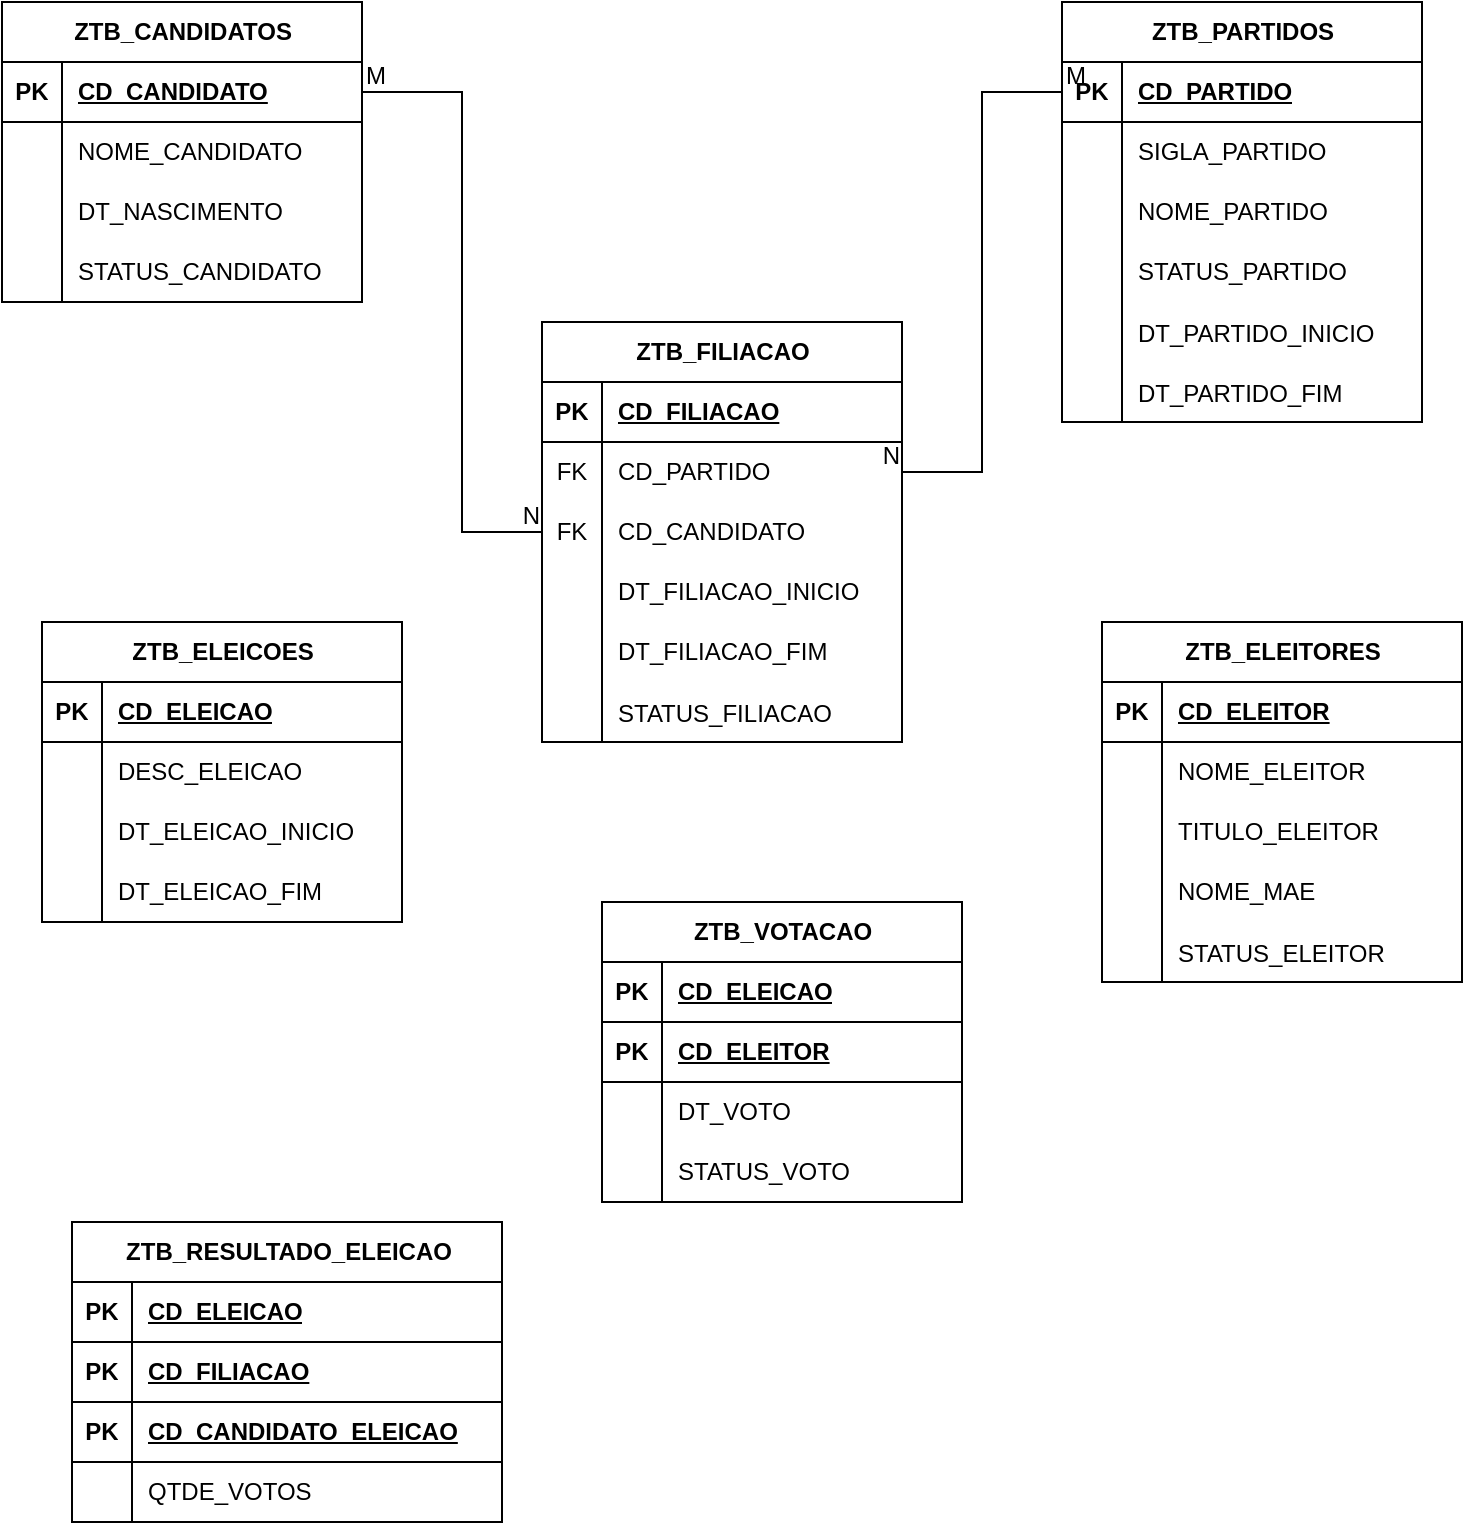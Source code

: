 <mxfile version="27.0.5">
  <diagram name="Página-1" id="LHLdbYDLwKnlRNUfdSUE">
    <mxGraphModel dx="1034" dy="570" grid="1" gridSize="10" guides="1" tooltips="1" connect="1" arrows="1" fold="1" page="1" pageScale="1" pageWidth="827" pageHeight="1169" math="0" shadow="0">
      <root>
        <mxCell id="0" />
        <mxCell id="1" parent="0" />
        <mxCell id="QNLO_LJFm2-wGWJ0qcla-3" value="ZTB_CANDIDATOS" style="shape=table;startSize=30;container=1;collapsible=1;childLayout=tableLayout;fixedRows=1;rowLines=0;fontStyle=1;align=center;resizeLast=1;html=1;" parent="1" vertex="1">
          <mxGeometry x="40" y="80" width="180" height="150" as="geometry" />
        </mxCell>
        <mxCell id="QNLO_LJFm2-wGWJ0qcla-4" value="" style="shape=tableRow;horizontal=0;startSize=0;swimlaneHead=0;swimlaneBody=0;fillColor=none;collapsible=0;dropTarget=0;points=[[0,0.5],[1,0.5]];portConstraint=eastwest;top=0;left=0;right=0;bottom=1;" parent="QNLO_LJFm2-wGWJ0qcla-3" vertex="1">
          <mxGeometry y="30" width="180" height="30" as="geometry" />
        </mxCell>
        <mxCell id="QNLO_LJFm2-wGWJ0qcla-5" value="PK" style="shape=partialRectangle;connectable=0;fillColor=none;top=0;left=0;bottom=0;right=0;fontStyle=1;overflow=hidden;whiteSpace=wrap;html=1;" parent="QNLO_LJFm2-wGWJ0qcla-4" vertex="1">
          <mxGeometry width="30" height="30" as="geometry">
            <mxRectangle width="30" height="30" as="alternateBounds" />
          </mxGeometry>
        </mxCell>
        <mxCell id="QNLO_LJFm2-wGWJ0qcla-6" value="CD_CANDIDATO" style="shape=partialRectangle;connectable=0;fillColor=none;top=0;left=0;bottom=0;right=0;align=left;spacingLeft=6;fontStyle=5;overflow=hidden;whiteSpace=wrap;html=1;" parent="QNLO_LJFm2-wGWJ0qcla-4" vertex="1">
          <mxGeometry x="30" width="150" height="30" as="geometry">
            <mxRectangle width="150" height="30" as="alternateBounds" />
          </mxGeometry>
        </mxCell>
        <mxCell id="QNLO_LJFm2-wGWJ0qcla-7" value="" style="shape=tableRow;horizontal=0;startSize=0;swimlaneHead=0;swimlaneBody=0;fillColor=none;collapsible=0;dropTarget=0;points=[[0,0.5],[1,0.5]];portConstraint=eastwest;top=0;left=0;right=0;bottom=0;" parent="QNLO_LJFm2-wGWJ0qcla-3" vertex="1">
          <mxGeometry y="60" width="180" height="30" as="geometry" />
        </mxCell>
        <mxCell id="QNLO_LJFm2-wGWJ0qcla-8" value="" style="shape=partialRectangle;connectable=0;fillColor=none;top=0;left=0;bottom=0;right=0;editable=1;overflow=hidden;whiteSpace=wrap;html=1;" parent="QNLO_LJFm2-wGWJ0qcla-7" vertex="1">
          <mxGeometry width="30" height="30" as="geometry">
            <mxRectangle width="30" height="30" as="alternateBounds" />
          </mxGeometry>
        </mxCell>
        <mxCell id="QNLO_LJFm2-wGWJ0qcla-9" value="NOME_CANDIDATO" style="shape=partialRectangle;connectable=0;fillColor=none;top=0;left=0;bottom=0;right=0;align=left;spacingLeft=6;overflow=hidden;whiteSpace=wrap;html=1;" parent="QNLO_LJFm2-wGWJ0qcla-7" vertex="1">
          <mxGeometry x="30" width="150" height="30" as="geometry">
            <mxRectangle width="150" height="30" as="alternateBounds" />
          </mxGeometry>
        </mxCell>
        <mxCell id="QNLO_LJFm2-wGWJ0qcla-10" value="" style="shape=tableRow;horizontal=0;startSize=0;swimlaneHead=0;swimlaneBody=0;fillColor=none;collapsible=0;dropTarget=0;points=[[0,0.5],[1,0.5]];portConstraint=eastwest;top=0;left=0;right=0;bottom=0;" parent="QNLO_LJFm2-wGWJ0qcla-3" vertex="1">
          <mxGeometry y="90" width="180" height="30" as="geometry" />
        </mxCell>
        <mxCell id="QNLO_LJFm2-wGWJ0qcla-11" value="" style="shape=partialRectangle;connectable=0;fillColor=none;top=0;left=0;bottom=0;right=0;editable=1;overflow=hidden;whiteSpace=wrap;html=1;" parent="QNLO_LJFm2-wGWJ0qcla-10" vertex="1">
          <mxGeometry width="30" height="30" as="geometry">
            <mxRectangle width="30" height="30" as="alternateBounds" />
          </mxGeometry>
        </mxCell>
        <mxCell id="QNLO_LJFm2-wGWJ0qcla-12" value="DT_NASCIMENTO" style="shape=partialRectangle;connectable=0;fillColor=none;top=0;left=0;bottom=0;right=0;align=left;spacingLeft=6;overflow=hidden;whiteSpace=wrap;html=1;" parent="QNLO_LJFm2-wGWJ0qcla-10" vertex="1">
          <mxGeometry x="30" width="150" height="30" as="geometry">
            <mxRectangle width="150" height="30" as="alternateBounds" />
          </mxGeometry>
        </mxCell>
        <mxCell id="QNLO_LJFm2-wGWJ0qcla-13" value="" style="shape=tableRow;horizontal=0;startSize=0;swimlaneHead=0;swimlaneBody=0;fillColor=none;collapsible=0;dropTarget=0;points=[[0,0.5],[1,0.5]];portConstraint=eastwest;top=0;left=0;right=0;bottom=0;" parent="QNLO_LJFm2-wGWJ0qcla-3" vertex="1">
          <mxGeometry y="120" width="180" height="30" as="geometry" />
        </mxCell>
        <mxCell id="QNLO_LJFm2-wGWJ0qcla-14" value="" style="shape=partialRectangle;connectable=0;fillColor=none;top=0;left=0;bottom=0;right=0;editable=1;overflow=hidden;whiteSpace=wrap;html=1;" parent="QNLO_LJFm2-wGWJ0qcla-13" vertex="1">
          <mxGeometry width="30" height="30" as="geometry">
            <mxRectangle width="30" height="30" as="alternateBounds" />
          </mxGeometry>
        </mxCell>
        <mxCell id="QNLO_LJFm2-wGWJ0qcla-15" value="STATUS_CANDIDATO" style="shape=partialRectangle;connectable=0;fillColor=none;top=0;left=0;bottom=0;right=0;align=left;spacingLeft=6;overflow=hidden;whiteSpace=wrap;html=1;" parent="QNLO_LJFm2-wGWJ0qcla-13" vertex="1">
          <mxGeometry x="30" width="150" height="30" as="geometry">
            <mxRectangle width="150" height="30" as="alternateBounds" />
          </mxGeometry>
        </mxCell>
        <mxCell id="QNLO_LJFm2-wGWJ0qcla-16" value="ZTB_PARTIDOS" style="shape=table;startSize=30;container=1;collapsible=1;childLayout=tableLayout;fixedRows=1;rowLines=0;fontStyle=1;align=center;resizeLast=1;html=1;" parent="1" vertex="1">
          <mxGeometry x="570" y="80" width="180" height="210" as="geometry" />
        </mxCell>
        <mxCell id="QNLO_LJFm2-wGWJ0qcla-17" value="" style="shape=tableRow;horizontal=0;startSize=0;swimlaneHead=0;swimlaneBody=0;fillColor=none;collapsible=0;dropTarget=0;points=[[0,0.5],[1,0.5]];portConstraint=eastwest;top=0;left=0;right=0;bottom=1;" parent="QNLO_LJFm2-wGWJ0qcla-16" vertex="1">
          <mxGeometry y="30" width="180" height="30" as="geometry" />
        </mxCell>
        <mxCell id="QNLO_LJFm2-wGWJ0qcla-18" value="PK" style="shape=partialRectangle;connectable=0;fillColor=none;top=0;left=0;bottom=0;right=0;fontStyle=1;overflow=hidden;whiteSpace=wrap;html=1;" parent="QNLO_LJFm2-wGWJ0qcla-17" vertex="1">
          <mxGeometry width="30" height="30" as="geometry">
            <mxRectangle width="30" height="30" as="alternateBounds" />
          </mxGeometry>
        </mxCell>
        <mxCell id="QNLO_LJFm2-wGWJ0qcla-19" value="CD_PARTIDO" style="shape=partialRectangle;connectable=0;fillColor=none;top=0;left=0;bottom=0;right=0;align=left;spacingLeft=6;fontStyle=5;overflow=hidden;whiteSpace=wrap;html=1;" parent="QNLO_LJFm2-wGWJ0qcla-17" vertex="1">
          <mxGeometry x="30" width="150" height="30" as="geometry">
            <mxRectangle width="150" height="30" as="alternateBounds" />
          </mxGeometry>
        </mxCell>
        <mxCell id="QNLO_LJFm2-wGWJ0qcla-20" value="" style="shape=tableRow;horizontal=0;startSize=0;swimlaneHead=0;swimlaneBody=0;fillColor=none;collapsible=0;dropTarget=0;points=[[0,0.5],[1,0.5]];portConstraint=eastwest;top=0;left=0;right=0;bottom=0;" parent="QNLO_LJFm2-wGWJ0qcla-16" vertex="1">
          <mxGeometry y="60" width="180" height="30" as="geometry" />
        </mxCell>
        <mxCell id="QNLO_LJFm2-wGWJ0qcla-21" value="" style="shape=partialRectangle;connectable=0;fillColor=none;top=0;left=0;bottom=0;right=0;editable=1;overflow=hidden;whiteSpace=wrap;html=1;" parent="QNLO_LJFm2-wGWJ0qcla-20" vertex="1">
          <mxGeometry width="30" height="30" as="geometry">
            <mxRectangle width="30" height="30" as="alternateBounds" />
          </mxGeometry>
        </mxCell>
        <mxCell id="QNLO_LJFm2-wGWJ0qcla-22" value="SIGLA_PARTIDO" style="shape=partialRectangle;connectable=0;fillColor=none;top=0;left=0;bottom=0;right=0;align=left;spacingLeft=6;overflow=hidden;whiteSpace=wrap;html=1;" parent="QNLO_LJFm2-wGWJ0qcla-20" vertex="1">
          <mxGeometry x="30" width="150" height="30" as="geometry">
            <mxRectangle width="150" height="30" as="alternateBounds" />
          </mxGeometry>
        </mxCell>
        <mxCell id="QNLO_LJFm2-wGWJ0qcla-23" value="" style="shape=tableRow;horizontal=0;startSize=0;swimlaneHead=0;swimlaneBody=0;fillColor=none;collapsible=0;dropTarget=0;points=[[0,0.5],[1,0.5]];portConstraint=eastwest;top=0;left=0;right=0;bottom=0;" parent="QNLO_LJFm2-wGWJ0qcla-16" vertex="1">
          <mxGeometry y="90" width="180" height="30" as="geometry" />
        </mxCell>
        <mxCell id="QNLO_LJFm2-wGWJ0qcla-24" value="" style="shape=partialRectangle;connectable=0;fillColor=none;top=0;left=0;bottom=0;right=0;editable=1;overflow=hidden;whiteSpace=wrap;html=1;" parent="QNLO_LJFm2-wGWJ0qcla-23" vertex="1">
          <mxGeometry width="30" height="30" as="geometry">
            <mxRectangle width="30" height="30" as="alternateBounds" />
          </mxGeometry>
        </mxCell>
        <mxCell id="QNLO_LJFm2-wGWJ0qcla-25" value="NOME_PARTIDO" style="shape=partialRectangle;connectable=0;fillColor=none;top=0;left=0;bottom=0;right=0;align=left;spacingLeft=6;overflow=hidden;whiteSpace=wrap;html=1;" parent="QNLO_LJFm2-wGWJ0qcla-23" vertex="1">
          <mxGeometry x="30" width="150" height="30" as="geometry">
            <mxRectangle width="150" height="30" as="alternateBounds" />
          </mxGeometry>
        </mxCell>
        <mxCell id="QNLO_LJFm2-wGWJ0qcla-26" value="" style="shape=tableRow;horizontal=0;startSize=0;swimlaneHead=0;swimlaneBody=0;fillColor=none;collapsible=0;dropTarget=0;points=[[0,0.5],[1,0.5]];portConstraint=eastwest;top=0;left=0;right=0;bottom=0;" parent="QNLO_LJFm2-wGWJ0qcla-16" vertex="1">
          <mxGeometry y="120" width="180" height="30" as="geometry" />
        </mxCell>
        <mxCell id="QNLO_LJFm2-wGWJ0qcla-27" value="" style="shape=partialRectangle;connectable=0;fillColor=none;top=0;left=0;bottom=0;right=0;editable=1;overflow=hidden;whiteSpace=wrap;html=1;" parent="QNLO_LJFm2-wGWJ0qcla-26" vertex="1">
          <mxGeometry width="30" height="30" as="geometry">
            <mxRectangle width="30" height="30" as="alternateBounds" />
          </mxGeometry>
        </mxCell>
        <mxCell id="QNLO_LJFm2-wGWJ0qcla-28" value="STATUS_PARTIDO" style="shape=partialRectangle;connectable=0;fillColor=none;top=0;left=0;bottom=0;right=0;align=left;spacingLeft=6;overflow=hidden;whiteSpace=wrap;html=1;" parent="QNLO_LJFm2-wGWJ0qcla-26" vertex="1">
          <mxGeometry x="30" width="150" height="30" as="geometry">
            <mxRectangle width="150" height="30" as="alternateBounds" />
          </mxGeometry>
        </mxCell>
        <mxCell id="QNLO_LJFm2-wGWJ0qcla-32" value="" style="shape=tableRow;horizontal=0;startSize=0;swimlaneHead=0;swimlaneBody=0;fillColor=none;collapsible=0;dropTarget=0;points=[[0,0.5],[1,0.5]];portConstraint=eastwest;top=0;left=0;right=0;bottom=0;" parent="QNLO_LJFm2-wGWJ0qcla-16" vertex="1">
          <mxGeometry y="150" width="180" height="30" as="geometry" />
        </mxCell>
        <mxCell id="QNLO_LJFm2-wGWJ0qcla-33" value="" style="shape=partialRectangle;connectable=0;fillColor=none;top=0;left=0;bottom=0;right=0;editable=1;overflow=hidden;" parent="QNLO_LJFm2-wGWJ0qcla-32" vertex="1">
          <mxGeometry width="30" height="30" as="geometry">
            <mxRectangle width="30" height="30" as="alternateBounds" />
          </mxGeometry>
        </mxCell>
        <mxCell id="QNLO_LJFm2-wGWJ0qcla-34" value="DT_PARTIDO_INICIO" style="shape=partialRectangle;connectable=0;fillColor=none;top=0;left=0;bottom=0;right=0;align=left;spacingLeft=6;overflow=hidden;" parent="QNLO_LJFm2-wGWJ0qcla-32" vertex="1">
          <mxGeometry x="30" width="150" height="30" as="geometry">
            <mxRectangle width="150" height="30" as="alternateBounds" />
          </mxGeometry>
        </mxCell>
        <mxCell id="QNLO_LJFm2-wGWJ0qcla-36" value="" style="shape=tableRow;horizontal=0;startSize=0;swimlaneHead=0;swimlaneBody=0;fillColor=none;collapsible=0;dropTarget=0;points=[[0,0.5],[1,0.5]];portConstraint=eastwest;top=0;left=0;right=0;bottom=0;" parent="QNLO_LJFm2-wGWJ0qcla-16" vertex="1">
          <mxGeometry y="180" width="180" height="30" as="geometry" />
        </mxCell>
        <mxCell id="QNLO_LJFm2-wGWJ0qcla-37" value="" style="shape=partialRectangle;connectable=0;fillColor=none;top=0;left=0;bottom=0;right=0;editable=1;overflow=hidden;" parent="QNLO_LJFm2-wGWJ0qcla-36" vertex="1">
          <mxGeometry width="30" height="30" as="geometry">
            <mxRectangle width="30" height="30" as="alternateBounds" />
          </mxGeometry>
        </mxCell>
        <mxCell id="QNLO_LJFm2-wGWJ0qcla-38" value="DT_PARTIDO_FIM" style="shape=partialRectangle;connectable=0;fillColor=none;top=0;left=0;bottom=0;right=0;align=left;spacingLeft=6;overflow=hidden;" parent="QNLO_LJFm2-wGWJ0qcla-36" vertex="1">
          <mxGeometry x="30" width="150" height="30" as="geometry">
            <mxRectangle width="150" height="30" as="alternateBounds" />
          </mxGeometry>
        </mxCell>
        <mxCell id="QNLO_LJFm2-wGWJ0qcla-39" value="ZTB_FILIACAO" style="shape=table;startSize=30;container=1;collapsible=1;childLayout=tableLayout;fixedRows=1;rowLines=0;fontStyle=1;align=center;resizeLast=1;html=1;" parent="1" vertex="1">
          <mxGeometry x="310" y="240" width="180" height="210" as="geometry" />
        </mxCell>
        <mxCell id="QNLO_LJFm2-wGWJ0qcla-40" value="" style="shape=tableRow;horizontal=0;startSize=0;swimlaneHead=0;swimlaneBody=0;fillColor=none;collapsible=0;dropTarget=0;points=[[0,0.5],[1,0.5]];portConstraint=eastwest;top=0;left=0;right=0;bottom=1;" parent="QNLO_LJFm2-wGWJ0qcla-39" vertex="1">
          <mxGeometry y="30" width="180" height="30" as="geometry" />
        </mxCell>
        <mxCell id="QNLO_LJFm2-wGWJ0qcla-41" value="PK" style="shape=partialRectangle;connectable=0;fillColor=none;top=0;left=0;bottom=0;right=0;fontStyle=1;overflow=hidden;whiteSpace=wrap;html=1;" parent="QNLO_LJFm2-wGWJ0qcla-40" vertex="1">
          <mxGeometry width="30" height="30" as="geometry">
            <mxRectangle width="30" height="30" as="alternateBounds" />
          </mxGeometry>
        </mxCell>
        <mxCell id="QNLO_LJFm2-wGWJ0qcla-42" value="CD_FILIACAO" style="shape=partialRectangle;connectable=0;fillColor=none;top=0;left=0;bottom=0;right=0;align=left;spacingLeft=6;fontStyle=5;overflow=hidden;whiteSpace=wrap;html=1;" parent="QNLO_LJFm2-wGWJ0qcla-40" vertex="1">
          <mxGeometry x="30" width="150" height="30" as="geometry">
            <mxRectangle width="150" height="30" as="alternateBounds" />
          </mxGeometry>
        </mxCell>
        <mxCell id="QNLO_LJFm2-wGWJ0qcla-57" value="" style="shape=tableRow;horizontal=0;startSize=0;swimlaneHead=0;swimlaneBody=0;fillColor=none;collapsible=0;dropTarget=0;points=[[0,0.5],[1,0.5]];portConstraint=eastwest;top=0;left=0;right=0;bottom=0;" parent="QNLO_LJFm2-wGWJ0qcla-39" vertex="1">
          <mxGeometry y="60" width="180" height="30" as="geometry" />
        </mxCell>
        <mxCell id="QNLO_LJFm2-wGWJ0qcla-58" value="FK" style="shape=partialRectangle;connectable=0;fillColor=none;top=0;left=0;bottom=0;right=0;fontStyle=0;overflow=hidden;whiteSpace=wrap;html=1;" parent="QNLO_LJFm2-wGWJ0qcla-57" vertex="1">
          <mxGeometry width="30" height="30" as="geometry">
            <mxRectangle width="30" height="30" as="alternateBounds" />
          </mxGeometry>
        </mxCell>
        <mxCell id="QNLO_LJFm2-wGWJ0qcla-59" value="CD_PARTIDO" style="shape=partialRectangle;connectable=0;fillColor=none;top=0;left=0;bottom=0;right=0;align=left;spacingLeft=6;fontStyle=0;overflow=hidden;whiteSpace=wrap;html=1;" parent="QNLO_LJFm2-wGWJ0qcla-57" vertex="1">
          <mxGeometry x="30" width="150" height="30" as="geometry">
            <mxRectangle width="150" height="30" as="alternateBounds" />
          </mxGeometry>
        </mxCell>
        <mxCell id="QNLO_LJFm2-wGWJ0qcla-60" value="" style="shape=tableRow;horizontal=0;startSize=0;swimlaneHead=0;swimlaneBody=0;fillColor=none;collapsible=0;dropTarget=0;points=[[0,0.5],[1,0.5]];portConstraint=eastwest;top=0;left=0;right=0;bottom=0;" parent="QNLO_LJFm2-wGWJ0qcla-39" vertex="1">
          <mxGeometry y="90" width="180" height="30" as="geometry" />
        </mxCell>
        <mxCell id="QNLO_LJFm2-wGWJ0qcla-61" value="FK" style="shape=partialRectangle;connectable=0;fillColor=none;top=0;left=0;bottom=0;right=0;fontStyle=0;overflow=hidden;whiteSpace=wrap;html=1;" parent="QNLO_LJFm2-wGWJ0qcla-60" vertex="1">
          <mxGeometry width="30" height="30" as="geometry">
            <mxRectangle width="30" height="30" as="alternateBounds" />
          </mxGeometry>
        </mxCell>
        <mxCell id="QNLO_LJFm2-wGWJ0qcla-62" value="CD_CANDIDATO" style="shape=partialRectangle;connectable=0;fillColor=none;top=0;left=0;bottom=0;right=0;align=left;spacingLeft=6;fontStyle=0;overflow=hidden;whiteSpace=wrap;html=1;" parent="QNLO_LJFm2-wGWJ0qcla-60" vertex="1">
          <mxGeometry x="30" width="150" height="30" as="geometry">
            <mxRectangle width="150" height="30" as="alternateBounds" />
          </mxGeometry>
        </mxCell>
        <mxCell id="QNLO_LJFm2-wGWJ0qcla-46" value="" style="shape=tableRow;horizontal=0;startSize=0;swimlaneHead=0;swimlaneBody=0;fillColor=none;collapsible=0;dropTarget=0;points=[[0,0.5],[1,0.5]];portConstraint=eastwest;top=0;left=0;right=0;bottom=0;" parent="QNLO_LJFm2-wGWJ0qcla-39" vertex="1">
          <mxGeometry y="120" width="180" height="30" as="geometry" />
        </mxCell>
        <mxCell id="QNLO_LJFm2-wGWJ0qcla-47" value="" style="shape=partialRectangle;connectable=0;fillColor=none;top=0;left=0;bottom=0;right=0;editable=1;overflow=hidden;whiteSpace=wrap;html=1;" parent="QNLO_LJFm2-wGWJ0qcla-46" vertex="1">
          <mxGeometry width="30" height="30" as="geometry">
            <mxRectangle width="30" height="30" as="alternateBounds" />
          </mxGeometry>
        </mxCell>
        <mxCell id="QNLO_LJFm2-wGWJ0qcla-48" value="DT_FILIACAO_INICIO" style="shape=partialRectangle;connectable=0;fillColor=none;top=0;left=0;bottom=0;right=0;align=left;spacingLeft=6;overflow=hidden;whiteSpace=wrap;html=1;" parent="QNLO_LJFm2-wGWJ0qcla-46" vertex="1">
          <mxGeometry x="30" width="150" height="30" as="geometry">
            <mxRectangle width="150" height="30" as="alternateBounds" />
          </mxGeometry>
        </mxCell>
        <mxCell id="QNLO_LJFm2-wGWJ0qcla-49" value="" style="shape=tableRow;horizontal=0;startSize=0;swimlaneHead=0;swimlaneBody=0;fillColor=none;collapsible=0;dropTarget=0;points=[[0,0.5],[1,0.5]];portConstraint=eastwest;top=0;left=0;right=0;bottom=0;" parent="QNLO_LJFm2-wGWJ0qcla-39" vertex="1">
          <mxGeometry y="150" width="180" height="30" as="geometry" />
        </mxCell>
        <mxCell id="QNLO_LJFm2-wGWJ0qcla-50" value="" style="shape=partialRectangle;connectable=0;fillColor=none;top=0;left=0;bottom=0;right=0;editable=1;overflow=hidden;whiteSpace=wrap;html=1;" parent="QNLO_LJFm2-wGWJ0qcla-49" vertex="1">
          <mxGeometry width="30" height="30" as="geometry">
            <mxRectangle width="30" height="30" as="alternateBounds" />
          </mxGeometry>
        </mxCell>
        <mxCell id="QNLO_LJFm2-wGWJ0qcla-51" value="DT_FILIACAO_FIM" style="shape=partialRectangle;connectable=0;fillColor=none;top=0;left=0;bottom=0;right=0;align=left;spacingLeft=6;overflow=hidden;whiteSpace=wrap;html=1;" parent="QNLO_LJFm2-wGWJ0qcla-49" vertex="1">
          <mxGeometry x="30" width="150" height="30" as="geometry">
            <mxRectangle width="150" height="30" as="alternateBounds" />
          </mxGeometry>
        </mxCell>
        <mxCell id="QNLO_LJFm2-wGWJ0qcla-67" value="" style="shape=tableRow;horizontal=0;startSize=0;swimlaneHead=0;swimlaneBody=0;fillColor=none;collapsible=0;dropTarget=0;points=[[0,0.5],[1,0.5]];portConstraint=eastwest;top=0;left=0;right=0;bottom=0;" parent="QNLO_LJFm2-wGWJ0qcla-39" vertex="1">
          <mxGeometry y="180" width="180" height="30" as="geometry" />
        </mxCell>
        <mxCell id="QNLO_LJFm2-wGWJ0qcla-68" value="" style="shape=partialRectangle;connectable=0;fillColor=none;top=0;left=0;bottom=0;right=0;editable=1;overflow=hidden;" parent="QNLO_LJFm2-wGWJ0qcla-67" vertex="1">
          <mxGeometry width="30" height="30" as="geometry">
            <mxRectangle width="30" height="30" as="alternateBounds" />
          </mxGeometry>
        </mxCell>
        <mxCell id="QNLO_LJFm2-wGWJ0qcla-69" value="STATUS_FILIACAO" style="shape=partialRectangle;connectable=0;fillColor=none;top=0;left=0;bottom=0;right=0;align=left;spacingLeft=6;overflow=hidden;" parent="QNLO_LJFm2-wGWJ0qcla-67" vertex="1">
          <mxGeometry x="30" width="150" height="30" as="geometry">
            <mxRectangle width="150" height="30" as="alternateBounds" />
          </mxGeometry>
        </mxCell>
        <mxCell id="QNLO_LJFm2-wGWJ0qcla-70" value="" style="endArrow=none;html=1;rounded=0;exitX=1;exitY=0.5;exitDx=0;exitDy=0;entryX=0;entryY=0.5;entryDx=0;entryDy=0;" parent="1" source="QNLO_LJFm2-wGWJ0qcla-4" target="QNLO_LJFm2-wGWJ0qcla-60" edge="1">
          <mxGeometry relative="1" as="geometry">
            <mxPoint x="70" y="292.75" as="sourcePoint" />
            <mxPoint x="225.946" y="460" as="targetPoint" />
            <Array as="points">
              <mxPoint x="270" y="125" />
              <mxPoint x="270" y="345" />
            </Array>
          </mxGeometry>
        </mxCell>
        <mxCell id="QNLO_LJFm2-wGWJ0qcla-71" value="M" style="resizable=0;html=1;whiteSpace=wrap;align=left;verticalAlign=bottom;" parent="QNLO_LJFm2-wGWJ0qcla-70" connectable="0" vertex="1">
          <mxGeometry x="-1" relative="1" as="geometry" />
        </mxCell>
        <mxCell id="QNLO_LJFm2-wGWJ0qcla-72" value="N" style="resizable=0;html=1;whiteSpace=wrap;align=right;verticalAlign=bottom;" parent="QNLO_LJFm2-wGWJ0qcla-70" connectable="0" vertex="1">
          <mxGeometry x="1" relative="1" as="geometry" />
        </mxCell>
        <mxCell id="QNLO_LJFm2-wGWJ0qcla-73" value="" style="endArrow=none;html=1;rounded=0;exitX=0;exitY=0.5;exitDx=0;exitDy=0;entryX=1;entryY=0.5;entryDx=0;entryDy=0;" parent="1" source="QNLO_LJFm2-wGWJ0qcla-17" target="QNLO_LJFm2-wGWJ0qcla-57" edge="1">
          <mxGeometry relative="1" as="geometry">
            <mxPoint x="380" y="140" as="sourcePoint" />
            <mxPoint x="540" y="140" as="targetPoint" />
            <Array as="points">
              <mxPoint x="530" y="125" />
              <mxPoint x="530" y="315" />
            </Array>
          </mxGeometry>
        </mxCell>
        <mxCell id="QNLO_LJFm2-wGWJ0qcla-74" value="M" style="resizable=0;html=1;whiteSpace=wrap;align=left;verticalAlign=bottom;" parent="QNLO_LJFm2-wGWJ0qcla-73" connectable="0" vertex="1">
          <mxGeometry x="-1" relative="1" as="geometry" />
        </mxCell>
        <mxCell id="QNLO_LJFm2-wGWJ0qcla-75" value="N" style="resizable=0;html=1;whiteSpace=wrap;align=right;verticalAlign=bottom;" parent="QNLO_LJFm2-wGWJ0qcla-73" connectable="0" vertex="1">
          <mxGeometry x="1" relative="1" as="geometry" />
        </mxCell>
        <mxCell id="Yocsdc2WakLaZkrF_-Ts-1" value="ZTB_ELEICOES" style="shape=table;startSize=30;container=1;collapsible=1;childLayout=tableLayout;fixedRows=1;rowLines=0;fontStyle=1;align=center;resizeLast=1;html=1;" vertex="1" parent="1">
          <mxGeometry x="60" y="390" width="180" height="150" as="geometry" />
        </mxCell>
        <mxCell id="Yocsdc2WakLaZkrF_-Ts-2" value="" style="shape=tableRow;horizontal=0;startSize=0;swimlaneHead=0;swimlaneBody=0;fillColor=none;collapsible=0;dropTarget=0;points=[[0,0.5],[1,0.5]];portConstraint=eastwest;top=0;left=0;right=0;bottom=1;" vertex="1" parent="Yocsdc2WakLaZkrF_-Ts-1">
          <mxGeometry y="30" width="180" height="30" as="geometry" />
        </mxCell>
        <mxCell id="Yocsdc2WakLaZkrF_-Ts-3" value="PK" style="shape=partialRectangle;connectable=0;fillColor=none;top=0;left=0;bottom=0;right=0;fontStyle=1;overflow=hidden;whiteSpace=wrap;html=1;" vertex="1" parent="Yocsdc2WakLaZkrF_-Ts-2">
          <mxGeometry width="30" height="30" as="geometry">
            <mxRectangle width="30" height="30" as="alternateBounds" />
          </mxGeometry>
        </mxCell>
        <mxCell id="Yocsdc2WakLaZkrF_-Ts-4" value="CD_ELEICAO" style="shape=partialRectangle;connectable=0;fillColor=none;top=0;left=0;bottom=0;right=0;align=left;spacingLeft=6;fontStyle=5;overflow=hidden;whiteSpace=wrap;html=1;" vertex="1" parent="Yocsdc2WakLaZkrF_-Ts-2">
          <mxGeometry x="30" width="150" height="30" as="geometry">
            <mxRectangle width="150" height="30" as="alternateBounds" />
          </mxGeometry>
        </mxCell>
        <mxCell id="Yocsdc2WakLaZkrF_-Ts-5" value="" style="shape=tableRow;horizontal=0;startSize=0;swimlaneHead=0;swimlaneBody=0;fillColor=none;collapsible=0;dropTarget=0;points=[[0,0.5],[1,0.5]];portConstraint=eastwest;top=0;left=0;right=0;bottom=0;" vertex="1" parent="Yocsdc2WakLaZkrF_-Ts-1">
          <mxGeometry y="60" width="180" height="30" as="geometry" />
        </mxCell>
        <mxCell id="Yocsdc2WakLaZkrF_-Ts-6" value="" style="shape=partialRectangle;connectable=0;fillColor=none;top=0;left=0;bottom=0;right=0;editable=1;overflow=hidden;whiteSpace=wrap;html=1;" vertex="1" parent="Yocsdc2WakLaZkrF_-Ts-5">
          <mxGeometry width="30" height="30" as="geometry">
            <mxRectangle width="30" height="30" as="alternateBounds" />
          </mxGeometry>
        </mxCell>
        <mxCell id="Yocsdc2WakLaZkrF_-Ts-7" value="DESC_ELEICAO" style="shape=partialRectangle;connectable=0;fillColor=none;top=0;left=0;bottom=0;right=0;align=left;spacingLeft=6;overflow=hidden;whiteSpace=wrap;html=1;" vertex="1" parent="Yocsdc2WakLaZkrF_-Ts-5">
          <mxGeometry x="30" width="150" height="30" as="geometry">
            <mxRectangle width="150" height="30" as="alternateBounds" />
          </mxGeometry>
        </mxCell>
        <mxCell id="Yocsdc2WakLaZkrF_-Ts-8" value="" style="shape=tableRow;horizontal=0;startSize=0;swimlaneHead=0;swimlaneBody=0;fillColor=none;collapsible=0;dropTarget=0;points=[[0,0.5],[1,0.5]];portConstraint=eastwest;top=0;left=0;right=0;bottom=0;" vertex="1" parent="Yocsdc2WakLaZkrF_-Ts-1">
          <mxGeometry y="90" width="180" height="30" as="geometry" />
        </mxCell>
        <mxCell id="Yocsdc2WakLaZkrF_-Ts-9" value="" style="shape=partialRectangle;connectable=0;fillColor=none;top=0;left=0;bottom=0;right=0;editable=1;overflow=hidden;whiteSpace=wrap;html=1;" vertex="1" parent="Yocsdc2WakLaZkrF_-Ts-8">
          <mxGeometry width="30" height="30" as="geometry">
            <mxRectangle width="30" height="30" as="alternateBounds" />
          </mxGeometry>
        </mxCell>
        <mxCell id="Yocsdc2WakLaZkrF_-Ts-10" value="DT_ELEICAO_INICIO" style="shape=partialRectangle;connectable=0;fillColor=none;top=0;left=0;bottom=0;right=0;align=left;spacingLeft=6;overflow=hidden;whiteSpace=wrap;html=1;" vertex="1" parent="Yocsdc2WakLaZkrF_-Ts-8">
          <mxGeometry x="30" width="150" height="30" as="geometry">
            <mxRectangle width="150" height="30" as="alternateBounds" />
          </mxGeometry>
        </mxCell>
        <mxCell id="Yocsdc2WakLaZkrF_-Ts-11" value="" style="shape=tableRow;horizontal=0;startSize=0;swimlaneHead=0;swimlaneBody=0;fillColor=none;collapsible=0;dropTarget=0;points=[[0,0.5],[1,0.5]];portConstraint=eastwest;top=0;left=0;right=0;bottom=0;" vertex="1" parent="Yocsdc2WakLaZkrF_-Ts-1">
          <mxGeometry y="120" width="180" height="30" as="geometry" />
        </mxCell>
        <mxCell id="Yocsdc2WakLaZkrF_-Ts-12" value="" style="shape=partialRectangle;connectable=0;fillColor=none;top=0;left=0;bottom=0;right=0;editable=1;overflow=hidden;whiteSpace=wrap;html=1;" vertex="1" parent="Yocsdc2WakLaZkrF_-Ts-11">
          <mxGeometry width="30" height="30" as="geometry">
            <mxRectangle width="30" height="30" as="alternateBounds" />
          </mxGeometry>
        </mxCell>
        <mxCell id="Yocsdc2WakLaZkrF_-Ts-13" value="DT_ELEICAO_FIM" style="shape=partialRectangle;connectable=0;fillColor=none;top=0;left=0;bottom=0;right=0;align=left;spacingLeft=6;overflow=hidden;whiteSpace=wrap;html=1;" vertex="1" parent="Yocsdc2WakLaZkrF_-Ts-11">
          <mxGeometry x="30" width="150" height="30" as="geometry">
            <mxRectangle width="150" height="30" as="alternateBounds" />
          </mxGeometry>
        </mxCell>
        <mxCell id="Yocsdc2WakLaZkrF_-Ts-14" value="ZTB_VOTACAO" style="shape=table;startSize=30;container=1;collapsible=1;childLayout=tableLayout;fixedRows=1;rowLines=0;fontStyle=1;align=center;resizeLast=1;html=1;" vertex="1" parent="1">
          <mxGeometry x="340" y="530" width="180" height="150" as="geometry" />
        </mxCell>
        <mxCell id="Yocsdc2WakLaZkrF_-Ts-15" value="" style="shape=tableRow;horizontal=0;startSize=0;swimlaneHead=0;swimlaneBody=0;fillColor=none;collapsible=0;dropTarget=0;points=[[0,0.5],[1,0.5]];portConstraint=eastwest;top=0;left=0;right=0;bottom=1;" vertex="1" parent="Yocsdc2WakLaZkrF_-Ts-14">
          <mxGeometry y="30" width="180" height="30" as="geometry" />
        </mxCell>
        <mxCell id="Yocsdc2WakLaZkrF_-Ts-16" value="PK" style="shape=partialRectangle;connectable=0;fillColor=none;top=0;left=0;bottom=0;right=0;fontStyle=1;overflow=hidden;whiteSpace=wrap;html=1;" vertex="1" parent="Yocsdc2WakLaZkrF_-Ts-15">
          <mxGeometry width="30" height="30" as="geometry">
            <mxRectangle width="30" height="30" as="alternateBounds" />
          </mxGeometry>
        </mxCell>
        <mxCell id="Yocsdc2WakLaZkrF_-Ts-17" value="CD_ELEICAO" style="shape=partialRectangle;connectable=0;fillColor=none;top=0;left=0;bottom=0;right=0;align=left;spacingLeft=6;fontStyle=5;overflow=hidden;whiteSpace=wrap;html=1;" vertex="1" parent="Yocsdc2WakLaZkrF_-Ts-15">
          <mxGeometry x="30" width="150" height="30" as="geometry">
            <mxRectangle width="150" height="30" as="alternateBounds" />
          </mxGeometry>
        </mxCell>
        <mxCell id="Yocsdc2WakLaZkrF_-Ts-33" value="" style="shape=tableRow;horizontal=0;startSize=0;swimlaneHead=0;swimlaneBody=0;fillColor=none;collapsible=0;dropTarget=0;points=[[0,0.5],[1,0.5]];portConstraint=eastwest;top=0;left=0;right=0;bottom=1;" vertex="1" parent="Yocsdc2WakLaZkrF_-Ts-14">
          <mxGeometry y="60" width="180" height="30" as="geometry" />
        </mxCell>
        <mxCell id="Yocsdc2WakLaZkrF_-Ts-34" value="PK" style="shape=partialRectangle;connectable=0;fillColor=none;top=0;left=0;bottom=0;right=0;fontStyle=1;overflow=hidden;whiteSpace=wrap;html=1;" vertex="1" parent="Yocsdc2WakLaZkrF_-Ts-33">
          <mxGeometry width="30" height="30" as="geometry">
            <mxRectangle width="30" height="30" as="alternateBounds" />
          </mxGeometry>
        </mxCell>
        <mxCell id="Yocsdc2WakLaZkrF_-Ts-35" value="CD_ELEITOR" style="shape=partialRectangle;connectable=0;fillColor=none;top=0;left=0;bottom=0;right=0;align=left;spacingLeft=6;fontStyle=5;overflow=hidden;whiteSpace=wrap;html=1;" vertex="1" parent="Yocsdc2WakLaZkrF_-Ts-33">
          <mxGeometry x="30" width="150" height="30" as="geometry">
            <mxRectangle width="150" height="30" as="alternateBounds" />
          </mxGeometry>
        </mxCell>
        <mxCell id="Yocsdc2WakLaZkrF_-Ts-18" value="" style="shape=tableRow;horizontal=0;startSize=0;swimlaneHead=0;swimlaneBody=0;fillColor=none;collapsible=0;dropTarget=0;points=[[0,0.5],[1,0.5]];portConstraint=eastwest;top=0;left=0;right=0;bottom=0;" vertex="1" parent="Yocsdc2WakLaZkrF_-Ts-14">
          <mxGeometry y="90" width="180" height="30" as="geometry" />
        </mxCell>
        <mxCell id="Yocsdc2WakLaZkrF_-Ts-19" value="" style="shape=partialRectangle;connectable=0;fillColor=none;top=0;left=0;bottom=0;right=0;editable=1;overflow=hidden;whiteSpace=wrap;html=1;" vertex="1" parent="Yocsdc2WakLaZkrF_-Ts-18">
          <mxGeometry width="30" height="30" as="geometry">
            <mxRectangle width="30" height="30" as="alternateBounds" />
          </mxGeometry>
        </mxCell>
        <mxCell id="Yocsdc2WakLaZkrF_-Ts-20" value="DT_VOTO" style="shape=partialRectangle;connectable=0;fillColor=none;top=0;left=0;bottom=0;right=0;align=left;spacingLeft=6;overflow=hidden;whiteSpace=wrap;html=1;" vertex="1" parent="Yocsdc2WakLaZkrF_-Ts-18">
          <mxGeometry x="30" width="150" height="30" as="geometry">
            <mxRectangle width="150" height="30" as="alternateBounds" />
          </mxGeometry>
        </mxCell>
        <mxCell id="Yocsdc2WakLaZkrF_-Ts-30" value="" style="shape=tableRow;horizontal=0;startSize=0;swimlaneHead=0;swimlaneBody=0;fillColor=none;collapsible=0;dropTarget=0;points=[[0,0.5],[1,0.5]];portConstraint=eastwest;top=0;left=0;right=0;bottom=0;" vertex="1" parent="Yocsdc2WakLaZkrF_-Ts-14">
          <mxGeometry y="120" width="180" height="30" as="geometry" />
        </mxCell>
        <mxCell id="Yocsdc2WakLaZkrF_-Ts-31" value="" style="shape=partialRectangle;connectable=0;fillColor=none;top=0;left=0;bottom=0;right=0;fontStyle=0;overflow=hidden;whiteSpace=wrap;html=1;" vertex="1" parent="Yocsdc2WakLaZkrF_-Ts-30">
          <mxGeometry width="30" height="30" as="geometry">
            <mxRectangle width="30" height="30" as="alternateBounds" />
          </mxGeometry>
        </mxCell>
        <mxCell id="Yocsdc2WakLaZkrF_-Ts-32" value="STATUS_VOTO" style="shape=partialRectangle;connectable=0;fillColor=none;top=0;left=0;bottom=0;right=0;align=left;spacingLeft=6;fontStyle=0;overflow=hidden;whiteSpace=wrap;html=1;" vertex="1" parent="Yocsdc2WakLaZkrF_-Ts-30">
          <mxGeometry x="30" width="150" height="30" as="geometry">
            <mxRectangle width="150" height="30" as="alternateBounds" />
          </mxGeometry>
        </mxCell>
        <mxCell id="Yocsdc2WakLaZkrF_-Ts-36" value="ZTB_ELEITORES" style="shape=table;startSize=30;container=1;collapsible=1;childLayout=tableLayout;fixedRows=1;rowLines=0;fontStyle=1;align=center;resizeLast=1;html=1;" vertex="1" parent="1">
          <mxGeometry x="590" y="390" width="180" height="180" as="geometry" />
        </mxCell>
        <mxCell id="Yocsdc2WakLaZkrF_-Ts-37" value="" style="shape=tableRow;horizontal=0;startSize=0;swimlaneHead=0;swimlaneBody=0;fillColor=none;collapsible=0;dropTarget=0;points=[[0,0.5],[1,0.5]];portConstraint=eastwest;top=0;left=0;right=0;bottom=1;" vertex="1" parent="Yocsdc2WakLaZkrF_-Ts-36">
          <mxGeometry y="30" width="180" height="30" as="geometry" />
        </mxCell>
        <mxCell id="Yocsdc2WakLaZkrF_-Ts-38" value="PK" style="shape=partialRectangle;connectable=0;fillColor=none;top=0;left=0;bottom=0;right=0;fontStyle=1;overflow=hidden;whiteSpace=wrap;html=1;" vertex="1" parent="Yocsdc2WakLaZkrF_-Ts-37">
          <mxGeometry width="30" height="30" as="geometry">
            <mxRectangle width="30" height="30" as="alternateBounds" />
          </mxGeometry>
        </mxCell>
        <mxCell id="Yocsdc2WakLaZkrF_-Ts-39" value="CD_ELEITOR" style="shape=partialRectangle;connectable=0;fillColor=none;top=0;left=0;bottom=0;right=0;align=left;spacingLeft=6;fontStyle=5;overflow=hidden;whiteSpace=wrap;html=1;" vertex="1" parent="Yocsdc2WakLaZkrF_-Ts-37">
          <mxGeometry x="30" width="150" height="30" as="geometry">
            <mxRectangle width="150" height="30" as="alternateBounds" />
          </mxGeometry>
        </mxCell>
        <mxCell id="Yocsdc2WakLaZkrF_-Ts-40" value="" style="shape=tableRow;horizontal=0;startSize=0;swimlaneHead=0;swimlaneBody=0;fillColor=none;collapsible=0;dropTarget=0;points=[[0,0.5],[1,0.5]];portConstraint=eastwest;top=0;left=0;right=0;bottom=0;" vertex="1" parent="Yocsdc2WakLaZkrF_-Ts-36">
          <mxGeometry y="60" width="180" height="30" as="geometry" />
        </mxCell>
        <mxCell id="Yocsdc2WakLaZkrF_-Ts-41" value="" style="shape=partialRectangle;connectable=0;fillColor=none;top=0;left=0;bottom=0;right=0;editable=1;overflow=hidden;whiteSpace=wrap;html=1;" vertex="1" parent="Yocsdc2WakLaZkrF_-Ts-40">
          <mxGeometry width="30" height="30" as="geometry">
            <mxRectangle width="30" height="30" as="alternateBounds" />
          </mxGeometry>
        </mxCell>
        <mxCell id="Yocsdc2WakLaZkrF_-Ts-42" value="NOME_ELEITOR" style="shape=partialRectangle;connectable=0;fillColor=none;top=0;left=0;bottom=0;right=0;align=left;spacingLeft=6;overflow=hidden;whiteSpace=wrap;html=1;" vertex="1" parent="Yocsdc2WakLaZkrF_-Ts-40">
          <mxGeometry x="30" width="150" height="30" as="geometry">
            <mxRectangle width="150" height="30" as="alternateBounds" />
          </mxGeometry>
        </mxCell>
        <mxCell id="Yocsdc2WakLaZkrF_-Ts-43" value="" style="shape=tableRow;horizontal=0;startSize=0;swimlaneHead=0;swimlaneBody=0;fillColor=none;collapsible=0;dropTarget=0;points=[[0,0.5],[1,0.5]];portConstraint=eastwest;top=0;left=0;right=0;bottom=0;" vertex="1" parent="Yocsdc2WakLaZkrF_-Ts-36">
          <mxGeometry y="90" width="180" height="30" as="geometry" />
        </mxCell>
        <mxCell id="Yocsdc2WakLaZkrF_-Ts-44" value="" style="shape=partialRectangle;connectable=0;fillColor=none;top=0;left=0;bottom=0;right=0;editable=1;overflow=hidden;whiteSpace=wrap;html=1;" vertex="1" parent="Yocsdc2WakLaZkrF_-Ts-43">
          <mxGeometry width="30" height="30" as="geometry">
            <mxRectangle width="30" height="30" as="alternateBounds" />
          </mxGeometry>
        </mxCell>
        <mxCell id="Yocsdc2WakLaZkrF_-Ts-45" value="TITULO_ELEITOR" style="shape=partialRectangle;connectable=0;fillColor=none;top=0;left=0;bottom=0;right=0;align=left;spacingLeft=6;overflow=hidden;whiteSpace=wrap;html=1;" vertex="1" parent="Yocsdc2WakLaZkrF_-Ts-43">
          <mxGeometry x="30" width="150" height="30" as="geometry">
            <mxRectangle width="150" height="30" as="alternateBounds" />
          </mxGeometry>
        </mxCell>
        <mxCell id="Yocsdc2WakLaZkrF_-Ts-46" value="" style="shape=tableRow;horizontal=0;startSize=0;swimlaneHead=0;swimlaneBody=0;fillColor=none;collapsible=0;dropTarget=0;points=[[0,0.5],[1,0.5]];portConstraint=eastwest;top=0;left=0;right=0;bottom=0;" vertex="1" parent="Yocsdc2WakLaZkrF_-Ts-36">
          <mxGeometry y="120" width="180" height="30" as="geometry" />
        </mxCell>
        <mxCell id="Yocsdc2WakLaZkrF_-Ts-47" value="" style="shape=partialRectangle;connectable=0;fillColor=none;top=0;left=0;bottom=0;right=0;editable=1;overflow=hidden;whiteSpace=wrap;html=1;" vertex="1" parent="Yocsdc2WakLaZkrF_-Ts-46">
          <mxGeometry width="30" height="30" as="geometry">
            <mxRectangle width="30" height="30" as="alternateBounds" />
          </mxGeometry>
        </mxCell>
        <mxCell id="Yocsdc2WakLaZkrF_-Ts-48" value="NOME_MAE" style="shape=partialRectangle;connectable=0;fillColor=none;top=0;left=0;bottom=0;right=0;align=left;spacingLeft=6;overflow=hidden;whiteSpace=wrap;html=1;" vertex="1" parent="Yocsdc2WakLaZkrF_-Ts-46">
          <mxGeometry x="30" width="150" height="30" as="geometry">
            <mxRectangle width="150" height="30" as="alternateBounds" />
          </mxGeometry>
        </mxCell>
        <mxCell id="Yocsdc2WakLaZkrF_-Ts-49" value="" style="shape=tableRow;horizontal=0;startSize=0;swimlaneHead=0;swimlaneBody=0;fillColor=none;collapsible=0;dropTarget=0;points=[[0,0.5],[1,0.5]];portConstraint=eastwest;top=0;left=0;right=0;bottom=0;" vertex="1" parent="Yocsdc2WakLaZkrF_-Ts-36">
          <mxGeometry y="150" width="180" height="30" as="geometry" />
        </mxCell>
        <mxCell id="Yocsdc2WakLaZkrF_-Ts-50" value="" style="shape=partialRectangle;connectable=0;fillColor=none;top=0;left=0;bottom=0;right=0;editable=1;overflow=hidden;" vertex="1" parent="Yocsdc2WakLaZkrF_-Ts-49">
          <mxGeometry width="30" height="30" as="geometry">
            <mxRectangle width="30" height="30" as="alternateBounds" />
          </mxGeometry>
        </mxCell>
        <mxCell id="Yocsdc2WakLaZkrF_-Ts-51" value="STATUS_ELEITOR" style="shape=partialRectangle;connectable=0;fillColor=none;top=0;left=0;bottom=0;right=0;align=left;spacingLeft=6;overflow=hidden;" vertex="1" parent="Yocsdc2WakLaZkrF_-Ts-49">
          <mxGeometry x="30" width="150" height="30" as="geometry">
            <mxRectangle width="150" height="30" as="alternateBounds" />
          </mxGeometry>
        </mxCell>
        <mxCell id="Yocsdc2WakLaZkrF_-Ts-52" value="ZTB_RESULTADO_ELEICAO" style="shape=table;startSize=30;container=1;collapsible=1;childLayout=tableLayout;fixedRows=1;rowLines=0;fontStyle=1;align=center;resizeLast=1;html=1;" vertex="1" parent="1">
          <mxGeometry x="75" y="690" width="215" height="150" as="geometry" />
        </mxCell>
        <mxCell id="Yocsdc2WakLaZkrF_-Ts-53" value="" style="shape=tableRow;horizontal=0;startSize=0;swimlaneHead=0;swimlaneBody=0;fillColor=none;collapsible=0;dropTarget=0;points=[[0,0.5],[1,0.5]];portConstraint=eastwest;top=0;left=0;right=0;bottom=1;" vertex="1" parent="Yocsdc2WakLaZkrF_-Ts-52">
          <mxGeometry y="30" width="215" height="30" as="geometry" />
        </mxCell>
        <mxCell id="Yocsdc2WakLaZkrF_-Ts-54" value="PK" style="shape=partialRectangle;connectable=0;fillColor=none;top=0;left=0;bottom=0;right=0;fontStyle=1;overflow=hidden;whiteSpace=wrap;html=1;" vertex="1" parent="Yocsdc2WakLaZkrF_-Ts-53">
          <mxGeometry width="30" height="30" as="geometry">
            <mxRectangle width="30" height="30" as="alternateBounds" />
          </mxGeometry>
        </mxCell>
        <mxCell id="Yocsdc2WakLaZkrF_-Ts-55" value="CD_ELEICAO" style="shape=partialRectangle;connectable=0;fillColor=none;top=0;left=0;bottom=0;right=0;align=left;spacingLeft=6;fontStyle=5;overflow=hidden;whiteSpace=wrap;html=1;" vertex="1" parent="Yocsdc2WakLaZkrF_-Ts-53">
          <mxGeometry x="30" width="185" height="30" as="geometry">
            <mxRectangle width="185" height="30" as="alternateBounds" />
          </mxGeometry>
        </mxCell>
        <mxCell id="Yocsdc2WakLaZkrF_-Ts-65" value="" style="shape=tableRow;horizontal=0;startSize=0;swimlaneHead=0;swimlaneBody=0;fillColor=none;collapsible=0;dropTarget=0;points=[[0,0.5],[1,0.5]];portConstraint=eastwest;top=0;left=0;right=0;bottom=1;" vertex="1" parent="Yocsdc2WakLaZkrF_-Ts-52">
          <mxGeometry y="60" width="215" height="30" as="geometry" />
        </mxCell>
        <mxCell id="Yocsdc2WakLaZkrF_-Ts-66" value="PK" style="shape=partialRectangle;connectable=0;fillColor=none;top=0;left=0;bottom=0;right=0;fontStyle=1;overflow=hidden;whiteSpace=wrap;html=1;" vertex="1" parent="Yocsdc2WakLaZkrF_-Ts-65">
          <mxGeometry width="30" height="30" as="geometry">
            <mxRectangle width="30" height="30" as="alternateBounds" />
          </mxGeometry>
        </mxCell>
        <mxCell id="Yocsdc2WakLaZkrF_-Ts-67" value="CD_FILIACAO" style="shape=partialRectangle;connectable=0;fillColor=none;top=0;left=0;bottom=0;right=0;align=left;spacingLeft=6;fontStyle=5;overflow=hidden;whiteSpace=wrap;html=1;" vertex="1" parent="Yocsdc2WakLaZkrF_-Ts-65">
          <mxGeometry x="30" width="185" height="30" as="geometry">
            <mxRectangle width="185" height="30" as="alternateBounds" />
          </mxGeometry>
        </mxCell>
        <mxCell id="Yocsdc2WakLaZkrF_-Ts-68" value="" style="shape=tableRow;horizontal=0;startSize=0;swimlaneHead=0;swimlaneBody=0;fillColor=none;collapsible=0;dropTarget=0;points=[[0,0.5],[1,0.5]];portConstraint=eastwest;top=0;left=0;right=0;bottom=1;" vertex="1" parent="Yocsdc2WakLaZkrF_-Ts-52">
          <mxGeometry y="90" width="215" height="30" as="geometry" />
        </mxCell>
        <mxCell id="Yocsdc2WakLaZkrF_-Ts-69" value="PK" style="shape=partialRectangle;connectable=0;fillColor=none;top=0;left=0;bottom=0;right=0;fontStyle=1;overflow=hidden;whiteSpace=wrap;html=1;" vertex="1" parent="Yocsdc2WakLaZkrF_-Ts-68">
          <mxGeometry width="30" height="30" as="geometry">
            <mxRectangle width="30" height="30" as="alternateBounds" />
          </mxGeometry>
        </mxCell>
        <mxCell id="Yocsdc2WakLaZkrF_-Ts-70" value="CD_CANDIDATO_ELEICAO" style="shape=partialRectangle;connectable=0;fillColor=none;top=0;left=0;bottom=0;right=0;align=left;spacingLeft=6;fontStyle=5;overflow=hidden;whiteSpace=wrap;html=1;" vertex="1" parent="Yocsdc2WakLaZkrF_-Ts-68">
          <mxGeometry x="30" width="185" height="30" as="geometry">
            <mxRectangle width="185" height="30" as="alternateBounds" />
          </mxGeometry>
        </mxCell>
        <mxCell id="Yocsdc2WakLaZkrF_-Ts-56" value="" style="shape=tableRow;horizontal=0;startSize=0;swimlaneHead=0;swimlaneBody=0;fillColor=none;collapsible=0;dropTarget=0;points=[[0,0.5],[1,0.5]];portConstraint=eastwest;top=0;left=0;right=0;bottom=0;" vertex="1" parent="Yocsdc2WakLaZkrF_-Ts-52">
          <mxGeometry y="120" width="215" height="30" as="geometry" />
        </mxCell>
        <mxCell id="Yocsdc2WakLaZkrF_-Ts-57" value="" style="shape=partialRectangle;connectable=0;fillColor=none;top=0;left=0;bottom=0;right=0;editable=1;overflow=hidden;whiteSpace=wrap;html=1;" vertex="1" parent="Yocsdc2WakLaZkrF_-Ts-56">
          <mxGeometry width="30" height="30" as="geometry">
            <mxRectangle width="30" height="30" as="alternateBounds" />
          </mxGeometry>
        </mxCell>
        <mxCell id="Yocsdc2WakLaZkrF_-Ts-58" value="QTDE_VOTOS" style="shape=partialRectangle;connectable=0;fillColor=none;top=0;left=0;bottom=0;right=0;align=left;spacingLeft=6;overflow=hidden;whiteSpace=wrap;html=1;" vertex="1" parent="Yocsdc2WakLaZkrF_-Ts-56">
          <mxGeometry x="30" width="185" height="30" as="geometry">
            <mxRectangle width="185" height="30" as="alternateBounds" />
          </mxGeometry>
        </mxCell>
      </root>
    </mxGraphModel>
  </diagram>
</mxfile>
